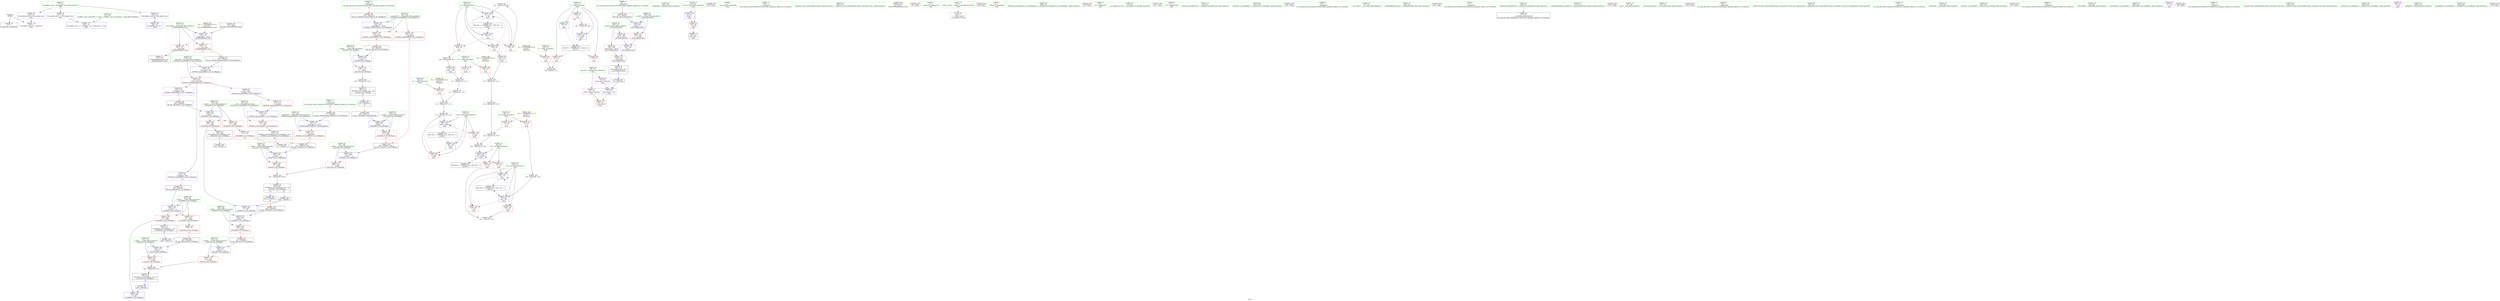digraph "SVFG" {
	label="SVFG";

	Node0x55db49305ab0 [shape=record,color=grey,label="{NodeID: 0\nNullPtr}"];
	Node0x55db49305ab0 -> Node0x55db493200b0[style=solid];
	Node0x55db49305ab0 -> Node0x55db49324bd0[style=solid];
	Node0x55db49348380 [shape=record,color=black,label="{NodeID: 346\n177 = PHI(215, )\n}"];
	Node0x55db4932cb90 [shape=record,color=grey,label="{NodeID: 263\n137 = Binary(136, 88, )\n}"];
	Node0x55db4932cb90 -> Node0x55db49325420[style=solid];
	Node0x55db4931e0d0 [shape=record,color=red,label="{NodeID: 97\n159\<--50\n\<--t\nmain\n}"];
	Node0x55db4931e0d0 -> Node0x55db4932c290[style=solid];
	Node0x55db4931c0a0 [shape=record,color=green,label="{NodeID: 14\n179\<--1\n\<--dummyObj\nCan only get source location for instruction, argument, global var or function.|{<s0>15}}"];
	Node0x55db4931c0a0:s0 -> Node0x55db49349880[style=solid,color=red];
	Node0x55db493494c0 [shape=record,color=black,label="{NodeID: 360\n185 = PHI(74, )\n0th arg _ZSt12setprecisioni }"];
	Node0x55db493494c0 -> Node0x55db49325690[style=solid];
	Node0x55db49337cb0 [shape=record,color=black,label="{NodeID: 277\nMR_20V_2 = PHI(MR_20V_4, MR_20V_1, )\npts\{65 \}\n}"];
	Node0x55db49337cb0 -> Node0x55db49325280[style=dashed];
	Node0x55db4931ec30 [shape=record,color=red,label="{NodeID: 111\n133\<--64\n\<--val\nmain\n}"];
	Node0x55db4931ec30 -> Node0x55db49325350[style=solid];
	Node0x55db4931cdb0 [shape=record,color=green,label="{NodeID: 28\n54\<--55\nF\<--F_field_insensitive\nmain\n}"];
	Node0x55db4931cdb0 -> Node0x55db4931e270[style=solid];
	Node0x55db4931cdb0 -> Node0x55db4931e340[style=solid];
	Node0x55db493240e0 [shape=record,color=red,label="{NodeID: 125\n264\<--258\n\<--__b.addr\n_ZStaNRSt13_Ios_FmtflagsS_\n|{<s0>20}}"];
	Node0x55db493240e0:s0 -> Node0x55db49349bd0[style=solid,color=red];
	Node0x55db4931da90 [shape=record,color=green,label="{NodeID: 42\n152\<--153\n_ZNSolsEd\<--_ZNSolsEd_field_insensitive\n}"];
	Node0x55db49324cd0 [shape=record,color=blue,label="{NodeID: 139\n44\<--67\nretval\<--\nmain\n}"];
	Node0x55db49324cd0 -> Node0x55db493216c0[style=dashed];
	Node0x55db4931f760 [shape=record,color=green,label="{NodeID: 56\n256\<--257\n__a.addr\<--__a.addr_field_insensitive\n_ZStaNRSt13_Ios_FmtflagsS_\n}"];
	Node0x55db4931f760 -> Node0x55db49323f40[style=solid];
	Node0x55db4931f760 -> Node0x55db49324010[style=solid];
	Node0x55db4931f760 -> Node0x55db49325b70[style=solid];
	Node0x55db49325830 [shape=record,color=blue,label="{NodeID: 153\n219\<--216\nthis.addr\<--this\n_ZNSt8ios_base4setfESt13_Ios_FmtflagsS0_\n}"];
	Node0x55db49325830 -> Node0x55db49323a60[style=dashed];
	Node0x55db49320380 [shape=record,color=black,label="{NodeID: 70\n121\<--120\nconv11\<--\nmain\n}"];
	Node0x55db49320380 -> Node0x55db4932c410[style=solid];
	Node0x55db4902c650 [shape=record,color=black,label="{NodeID: 333\n94 = PHI()\n}"];
	Node0x55db49326390 [shape=record,color=blue,label="{NodeID: 167\n314\<--311\n__b.addr\<--__b\n_ZStorSt13_Ios_FmtflagsS_\n}"];
	Node0x55db49326390 -> Node0x55db49324900[style=dashed];
	Node0x55db49320f10 [shape=record,color=purple,label="{NodeID: 84\n327\<--14\nllvm.global_ctors_1\<--llvm.global_ctors\nGlob }"];
	Node0x55db49320f10 -> Node0x55db49324ad0[style=solid];
	Node0x55db4931ace0 [shape=record,color=green,label="{NodeID: 1\n7\<--1\n__dso_handle\<--dummyObj\nGlob }"];
	Node0x55db49348490 [shape=record,color=black,label="{NodeID: 347\n235 = PHI(269, )\n|{<s0>17}}"];
	Node0x55db49348490:s0 -> Node0x55db49349380[style=solid,color=red];
	Node0x55db4932cd10 [shape=record,color=grey,label="{NodeID: 264\n114 = Binary(107, 113, )\n}"];
	Node0x55db4932cd10 -> Node0x55db4932d010[style=solid];
	Node0x55db4931e1a0 [shape=record,color=red,label="{NodeID: 98\n107\<--52\n\<--C\nmain\n}"];
	Node0x55db4931e1a0 -> Node0x55db4932cd10[style=solid];
	Node0x55db4931c1a0 [shape=record,color=green,label="{NodeID: 15\n276\<--1\n\<--dummyObj\nCan only get source location for instruction, argument, global var or function.}"];
	Node0x55db49349600 [shape=record,color=black,label="{NodeID: 361\n216 = PHI(176, )\n0th arg _ZNSt8ios_base4setfESt13_Ios_FmtflagsS0_ }"];
	Node0x55db49349600 -> Node0x55db49325830[style=solid];
	Node0x55db4931ed00 [shape=record,color=red,label="{NodeID: 112\n80\<--79\n\<--coerce.dive2\nmain\n}"];
	Node0x55db4931ce80 [shape=record,color=green,label="{NodeID: 29\n56\<--57\nX\<--X_field_insensitive\nmain\n}"];
	Node0x55db4931ce80 -> Node0x55db4931e410[style=solid];
	Node0x55db4931ce80 -> Node0x55db4931e4e0[style=solid];
	Node0x55db493241b0 [shape=record,color=red,label="{NodeID: 126\n263\<--262\n\<--\n_ZStaNRSt13_Ios_FmtflagsS_\n|{<s0>20}}"];
	Node0x55db493241b0:s0 -> Node0x55db493499c0[style=solid,color=red];
	Node0x55db4931db90 [shape=record,color=green,label="{NodeID: 43\n156\<--157\n_ZStlsISt11char_traitsIcEERSt13basic_ostreamIcT_ES5_c\<--_ZStlsISt11char_traitsIcEERSt13basic_ostreamIcT_ES5_c_field_insensitive\n}"];
	Node0x55db4933b840 [shape=record,color=yellow,style=double,label="{NodeID: 306\nRETMU(24V_2)\npts\{174 \}\nFun[_ZSt5fixedRSt8ios_base]}"];
	Node0x55db49324da0 [shape=record,color=blue,label="{NodeID: 140\n77\<--73\ncoerce.dive\<--call1\nmain\n}"];
	Node0x55db49324da0 -> Node0x55db4931ed00[style=dashed];
	Node0x55db4931f830 [shape=record,color=green,label="{NodeID: 57\n258\<--259\n__b.addr\<--__b.addr_field_insensitive\n_ZStaNRSt13_Ios_FmtflagsS_\n}"];
	Node0x55db4931f830 -> Node0x55db493240e0[style=solid];
	Node0x55db4931f830 -> Node0x55db49325c40[style=solid];
	Node0x55db49325900 [shape=record,color=blue,label="{NodeID: 154\n221\<--217\n__fmtfl.addr\<--__fmtfl\n_ZNSt8ios_base4setfESt13_Ios_FmtflagsS0_\n}"];
	Node0x55db49325900 -> Node0x55db49323b30[style=dashed];
	Node0x55db49320450 [shape=record,color=black,label="{NodeID: 71\n43\<--163\nmain_ret\<--\nmain\n}"];
	Node0x55db493471e0 [shape=record,color=black,label="{NodeID: 334\n97 = PHI()\n}"];
	Node0x55db49321010 [shape=record,color=purple,label="{NodeID: 85\n328\<--14\nllvm.global_ctors_2\<--llvm.global_ctors\nGlob }"];
	Node0x55db49321010 -> Node0x55db49324bd0[style=solid];
	Node0x55db4931ad70 [shape=record,color=green,label="{NodeID: 2\n8\<--1\n_ZSt4cout\<--dummyObj\nGlob }"];
	Node0x55db49348600 [shape=record,color=black,label="{NodeID: 348\n239 = PHI(253, )\n}"];
	Node0x55db4932ce90 [shape=record,color=grey,label="{NodeID: 265\n113 = Binary(101, 112, )\n}"];
	Node0x55db4932ce90 -> Node0x55db4932cd10[style=solid];
	Node0x55db4931e270 [shape=record,color=red,label="{NodeID: 99\n111\<--54\n\<--F\nmain\n}"];
	Node0x55db4931e270 -> Node0x55db4932bc90[style=solid];
	Node0x55db4931c2a0 [shape=record,color=green,label="{NodeID: 16\n4\<--6\n_ZStL8__ioinit\<--_ZStL8__ioinit_field_insensitive\nGlob }"];
	Node0x55db4931c2a0 -> Node0x55db49320ba0[style=solid];
	Node0x55db49349740 [shape=record,color=black,label="{NodeID: 362\n217 = PHI(178, )\n1st arg _ZNSt8ios_base4setfESt13_Ios_FmtflagsS0_ }"];
	Node0x55db49349740 -> Node0x55db49325900[style=solid];
	Node0x55db49338cd0 [shape=record,color=yellow,style=double,label="{NodeID: 279\n24V_1 = ENCHI(MR_24V_0)\npts\{174 \}\nFun[_ZSt5fixedRSt8ios_base]}"];
	Node0x55db49338cd0 -> Node0x55db493255c0[style=dashed];
	Node0x55db4931edd0 [shape=record,color=red,label="{NodeID: 113\n176\<--173\n\<--__base.addr\n_ZSt5fixedRSt8ios_base\n|{<s0>15}}"];
	Node0x55db4931edd0:s0 -> Node0x55db49349600[style=solid,color=red];
	Node0x55db4931cf50 [shape=record,color=green,label="{NodeID: 30\n58\<--59\nres\<--res_field_insensitive\nmain\n}"];
	Node0x55db4931cf50 -> Node0x55db4931e5b0[style=solid];
	Node0x55db4931cf50 -> Node0x55db4931e680[style=solid];
	Node0x55db4931cf50 -> Node0x55db49324f40[style=solid];
	Node0x55db4931cf50 -> Node0x55db49325350[style=solid];
	Node0x55db49324280 [shape=record,color=red,label="{NodeID: 127\n274\<--271\n\<--__a.addr\n_ZStcoSt13_Ios_Fmtflags\n}"];
	Node0x55db49324280 -> Node0x55db4932bb10[style=solid];
	Node0x55db4931dc90 [shape=record,color=green,label="{NodeID: 44\n173\<--174\n__base.addr\<--__base.addr_field_insensitive\n_ZSt5fixedRSt8ios_base\n}"];
	Node0x55db4931dc90 -> Node0x55db4931edd0[style=solid];
	Node0x55db4931dc90 -> Node0x55db4931eea0[style=solid];
	Node0x55db4931dc90 -> Node0x55db493255c0[style=solid];
	Node0x55db49324e70 [shape=record,color=blue,label="{NodeID: 141\n50\<--88\nt\<--\nmain\n}"];
	Node0x55db49324e70 -> Node0x55db493368b0[style=dashed];
	Node0x55db4931f900 [shape=record,color=green,label="{NodeID: 58\n271\<--272\n__a.addr\<--__a.addr_field_insensitive\n_ZStcoSt13_Ios_Fmtflags\n}"];
	Node0x55db4931f900 -> Node0x55db49324280[style=solid];
	Node0x55db4931f900 -> Node0x55db49325de0[style=solid];
	Node0x55db493259d0 [shape=record,color=blue,label="{NodeID: 155\n223\<--218\n__mask.addr\<--__mask\n_ZNSt8ios_base4setfESt13_Ios_FmtflagsS0_\n}"];
	Node0x55db493259d0 -> Node0x55db49323c00[style=dashed];
	Node0x55db493259d0 -> Node0x55db49323cd0[style=dashed];
	Node0x55db49320520 [shape=record,color=black,label="{NodeID: 72\n171\<--182\n_ZSt5fixedRSt8ios_base_ret\<--\n_ZSt5fixedRSt8ios_base\n}"];
	Node0x55db49347700 [shape=record,color=black,label="{NodeID: 335\n98 = PHI()\n}"];
	Node0x55db4932bb10 [shape=record,color=grey,label="{NodeID: 252\n275 = Binary(274, 276, )\n}"];
	Node0x55db4932bb10 -> Node0x55db49320860[style=solid];
	Node0x55db49321110 [shape=record,color=purple,label="{NodeID: 86\n77\<--46\ncoerce.dive\<--agg.tmp\nmain\n}"];
	Node0x55db49321110 -> Node0x55db49324da0[style=solid];
	Node0x55db4931b020 [shape=record,color=green,label="{NodeID: 3\n9\<--1\n_ZSt3cin\<--dummyObj\nGlob }"];
	Node0x55db49348710 [shape=record,color=black,label="{NodeID: 349\n244 = PHI(296, )\n|{<s0>19}}"];
	Node0x55db49348710:s0 -> Node0x55db49348e80[style=solid,color=red];
	Node0x55db4932d010 [shape=record,color=grey,label="{NodeID: 266\n116 = Binary(115, 114, )\n}"];
	Node0x55db4932d010 -> Node0x55db493251b0[style=solid];
	Node0x55db4931e340 [shape=record,color=red,label="{NodeID: 100\n122\<--54\n\<--F\nmain\n}"];
	Node0x55db4931e340 -> Node0x55db4932c410[style=solid];
	Node0x55db4931c3a0 [shape=record,color=green,label="{NodeID: 17\n14\<--18\nllvm.global_ctors\<--llvm.global_ctors_field_insensitive\nGlob }"];
	Node0x55db4931c3a0 -> Node0x55db49320e10[style=solid];
	Node0x55db4931c3a0 -> Node0x55db49320f10[style=solid];
	Node0x55db4931c3a0 -> Node0x55db49321010[style=solid];
	Node0x55db49349880 [shape=record,color=black,label="{NodeID: 363\n218 = PHI(179, )\n2nd arg _ZNSt8ios_base4setfESt13_Ios_FmtflagsS0_ }"];
	Node0x55db49349880 -> Node0x55db493259d0[style=solid];
	Node0x55db4931eea0 [shape=record,color=red,label="{NodeID: 114\n182\<--173\n\<--__base.addr\n_ZSt5fixedRSt8ios_base\n}"];
	Node0x55db4931eea0 -> Node0x55db49320520[style=solid];
	Node0x55db4931d020 [shape=record,color=green,label="{NodeID: 31\n60\<--61\ntime\<--time_field_insensitive\nmain\n}"];
	Node0x55db4931d020 -> Node0x55db4931e750[style=solid];
	Node0x55db4931d020 -> Node0x55db4931e820[style=solid];
	Node0x55db4931d020 -> Node0x55db49325010[style=solid];
	Node0x55db4931d020 -> Node0x55db493251b0[style=solid];
	Node0x55db49324350 [shape=record,color=red,label="{NodeID: 128\n287\<--281\n\<--__a.addr\n_ZStoRRSt13_Ios_FmtflagsS_\n}"];
	Node0x55db49324350 -> Node0x55db493245c0[style=solid];
	Node0x55db4931dd60 [shape=record,color=green,label="{NodeID: 45\n180\<--181\n_ZNSt8ios_base4setfESt13_Ios_FmtflagsS0_\<--_ZNSt8ios_base4setfESt13_Ios_FmtflagsS0__field_insensitive\n}"];
	Node0x55db49324f40 [shape=record,color=blue,label="{NodeID: 142\n58\<--100\nres\<--div\nmain\n}"];
	Node0x55db49324f40 -> Node0x55db4931e5b0[style=dashed];
	Node0x55db49324f40 -> Node0x55db4931e680[style=dashed];
	Node0x55db49324f40 -> Node0x55db49325350[style=dashed];
	Node0x55db49324f40 -> Node0x55db49336db0[style=dashed];
	Node0x55db4931f9d0 [shape=record,color=green,label="{NodeID: 59\n281\<--282\n__a.addr\<--__a.addr_field_insensitive\n_ZStoRRSt13_Ios_FmtflagsS_\n}"];
	Node0x55db4931f9d0 -> Node0x55db49324350[style=solid];
	Node0x55db4931f9d0 -> Node0x55db49324420[style=solid];
	Node0x55db4931f9d0 -> Node0x55db49325eb0[style=solid];
	Node0x55db49325aa0 [shape=record,color=blue,label="{NodeID: 156\n225\<--232\n__old\<--\n_ZNSt8ios_base4setfESt13_Ios_FmtflagsS0_\n}"];
	Node0x55db49325aa0 -> Node0x55db49323da0[style=dashed];
	Node0x55db493205f0 [shape=record,color=black,label="{NodeID: 73\n184\<--195\n_ZSt12setprecisioni_ret\<--\n_ZSt12setprecisioni\n|{<s0>4}}"];
	Node0x55db493205f0:s0 -> Node0x55db49347ec0[style=solid,color=blue];
	Node0x55db49347890 [shape=record,color=black,label="{NodeID: 336\n26 = PHI()\n}"];
	Node0x55db4932bc90 [shape=record,color=grey,label="{NodeID: 253\n112 = Binary(110, 111, )\n}"];
	Node0x55db4932bc90 -> Node0x55db4932ce90[style=solid];
	Node0x55db493211e0 [shape=record,color=purple,label="{NodeID: 87\n79\<--46\ncoerce.dive2\<--agg.tmp\nmain\n}"];
	Node0x55db493211e0 -> Node0x55db4931ed00[style=solid];
	Node0x55db4931b0b0 [shape=record,color=green,label="{NodeID: 4\n10\<--1\n.str\<--dummyObj\nGlob }"];
	Node0x55db49348880 [shape=record,color=black,label="{NodeID: 350\n248 = PHI(278, )\n}"];
	Node0x55db4932d190 [shape=record,color=grey,label="{NodeID: 267\n130 = cmp(128, 129, )\n}"];
	Node0x55db4931e410 [shape=record,color=red,label="{NodeID: 101\n99\<--56\n\<--X\nmain\n}"];
	Node0x55db4931e410 -> Node0x55db4932bf90[style=solid];
	Node0x55db4931c4a0 [shape=record,color=green,label="{NodeID: 18\n19\<--20\n__cxx_global_var_init\<--__cxx_global_var_init_field_insensitive\n}"];
	Node0x55db493499c0 [shape=record,color=black,label="{NodeID: 364\n297 = PHI(242, 263, )\n0th arg _ZStanSt13_Ios_FmtflagsS_ }"];
	Node0x55db493499c0 -> Node0x55db49326120[style=solid];
	Node0x55db4931ef70 [shape=record,color=red,label="{NodeID: 115\n192\<--188\n\<--__n.addr\n_ZSt12setprecisioni\n}"];
	Node0x55db4931ef70 -> Node0x55db49325760[style=solid];
	Node0x55db4931d0f0 [shape=record,color=green,label="{NodeID: 32\n62\<--63\ni\<--i_field_insensitive\nmain\n}"];
	Node0x55db4931d0f0 -> Node0x55db4931e8f0[style=solid];
	Node0x55db4931d0f0 -> Node0x55db4931e9c0[style=solid];
	Node0x55db4931d0f0 -> Node0x55db4931ea90[style=solid];
	Node0x55db4931d0f0 -> Node0x55db493250e0[style=solid];
	Node0x55db4931d0f0 -> Node0x55db49325420[style=solid];
	Node0x55db49324420 [shape=record,color=red,label="{NodeID: 129\n293\<--281\n\<--__a.addr\n_ZStoRRSt13_Ios_FmtflagsS_\n}"];
	Node0x55db49324420 -> Node0x55db49320930[style=solid];
	Node0x55db49324420 -> Node0x55db49326050[style=solid];
	Node0x55db4931de60 [shape=record,color=green,label="{NodeID: 46\n186\<--187\nretval\<--retval_field_insensitive\n_ZSt12setprecisioni\n}"];
	Node0x55db4931de60 -> Node0x55db493212b0[style=solid];
	Node0x55db4931de60 -> Node0x55db49321380[style=solid];
	Node0x55db49325010 [shape=record,color=blue,label="{NodeID: 143\n60\<--104\ntime\<--\nmain\n}"];
	Node0x55db49325010 -> Node0x55db4931e750[style=dashed];
	Node0x55db49325010 -> Node0x55db493251b0[style=dashed];
	Node0x55db4931faa0 [shape=record,color=green,label="{NodeID: 60\n283\<--284\n__b.addr\<--__b.addr_field_insensitive\n_ZStoRRSt13_Ios_FmtflagsS_\n}"];
	Node0x55db4931faa0 -> Node0x55db493244f0[style=solid];
	Node0x55db4931faa0 -> Node0x55db49325f80[style=solid];
	Node0x55db49325b70 [shape=record,color=blue,label="{NodeID: 157\n256\<--254\n__a.addr\<--__a\n_ZStaNRSt13_Ios_FmtflagsS_\n}"];
	Node0x55db49325b70 -> Node0x55db49323f40[style=dashed];
	Node0x55db49325b70 -> Node0x55db49324010[style=dashed];
	Node0x55db493206c0 [shape=record,color=black,label="{NodeID: 74\n215\<--251\n_ZNSt8ios_base4setfESt13_Ios_FmtflagsS0__ret\<--\n_ZNSt8ios_base4setfESt13_Ios_FmtflagsS0_\n|{<s0>15}}"];
	Node0x55db493206c0:s0 -> Node0x55db49348380[style=solid,color=blue];
	Node0x55db49347990 [shape=record,color=black,label="{NodeID: 337\n141 = PHI()\n}"];
	Node0x55db4932be10 [shape=record,color=grey,label="{NodeID: 254\n109 = Binary(108, 88, )\n}"];
	Node0x55db4932be10 -> Node0x55db493202b0[style=solid];
	Node0x55db493212b0 [shape=record,color=purple,label="{NodeID: 88\n191\<--186\n_M_n\<--retval\n_ZSt12setprecisioni\n}"];
	Node0x55db493212b0 -> Node0x55db49325760[style=solid];
	Node0x55db4931b140 [shape=record,color=green,label="{NodeID: 5\n12\<--1\n.str.1\<--dummyObj\nGlob }"];
	Node0x55db49348990 [shape=record,color=black,label="{NodeID: 351\n290 = PHI(309, )\n}"];
	Node0x55db49348990 -> Node0x55db49326050[style=solid];
	Node0x55db4932d310 [shape=record,color=grey,label="{NodeID: 268\n92 = cmp(90, 91, )\n}"];
	Node0x55db4931e4e0 [shape=record,color=red,label="{NodeID: 102\n119\<--56\n\<--X\nmain\n}"];
	Node0x55db4931e4e0 -> Node0x55db4932c710[style=solid];
	Node0x55db4931c5a0 [shape=record,color=green,label="{NodeID: 19\n23\<--24\n_ZNSt8ios_base4InitC1Ev\<--_ZNSt8ios_base4InitC1Ev_field_insensitive\n}"];
	Node0x55db49349bd0 [shape=record,color=black,label="{NodeID: 365\n298 = PHI(243, 264, )\n1st arg _ZStanSt13_Ios_FmtflagsS_ }"];
	Node0x55db49349bd0 -> Node0x55db493261f0[style=solid];
	Node0x55db49323990 [shape=record,color=red,label="{NodeID: 116\n195\<--194\n\<--coerce.dive\n_ZSt12setprecisioni\n}"];
	Node0x55db49323990 -> Node0x55db493205f0[style=solid];
	Node0x55db4931d1c0 [shape=record,color=green,label="{NodeID: 33\n64\<--65\nval\<--val_field_insensitive\nmain\n}"];
	Node0x55db4931d1c0 -> Node0x55db4931eb60[style=solid];
	Node0x55db4931d1c0 -> Node0x55db4931ec30[style=solid];
	Node0x55db4931d1c0 -> Node0x55db49325280[style=solid];
	Node0x55db493244f0 [shape=record,color=red,label="{NodeID: 130\n289\<--283\n\<--__b.addr\n_ZStoRRSt13_Ios_FmtflagsS_\n|{<s0>21}}"];
	Node0x55db493244f0:s0 -> Node0x55db49349100[style=solid,color=red];
	Node0x55db4931df30 [shape=record,color=green,label="{NodeID: 47\n188\<--189\n__n.addr\<--__n.addr_field_insensitive\n_ZSt12setprecisioni\n}"];
	Node0x55db4931df30 -> Node0x55db4931ef70[style=solid];
	Node0x55db4931df30 -> Node0x55db49325690[style=solid];
	Node0x55db493250e0 [shape=record,color=blue,label="{NodeID: 144\n62\<--88\ni\<--\nmain\n}"];
	Node0x55db493250e0 -> Node0x55db4931e8f0[style=dashed];
	Node0x55db493250e0 -> Node0x55db4931e9c0[style=dashed];
	Node0x55db493250e0 -> Node0x55db4931ea90[style=dashed];
	Node0x55db493250e0 -> Node0x55db49325420[style=dashed];
	Node0x55db493250e0 -> Node0x55db493377b0[style=dashed];
	Node0x55db4931fb70 [shape=record,color=green,label="{NodeID: 61\n291\<--292\n_ZStorSt13_Ios_FmtflagsS_\<--_ZStorSt13_Ios_FmtflagsS__field_insensitive\n}"];
	Node0x55db49325c40 [shape=record,color=blue,label="{NodeID: 158\n258\<--255\n__b.addr\<--__b\n_ZStaNRSt13_Ios_FmtflagsS_\n}"];
	Node0x55db49325c40 -> Node0x55db493240e0[style=dashed];
	Node0x55db49320790 [shape=record,color=black,label="{NodeID: 75\n253\<--266\n_ZStaNRSt13_Ios_FmtflagsS__ret\<--\n_ZStaNRSt13_Ios_FmtflagsS_\n|{<s0>17}}"];
	Node0x55db49320790:s0 -> Node0x55db49348600[style=solid,color=blue];
	Node0x55db49347af0 [shape=record,color=black,label="{NodeID: 338\n145 = PHI()\n}"];
	Node0x55db4932bf90 [shape=record,color=grey,label="{NodeID: 255\n100 = Binary(99, 101, )\n}"];
	Node0x55db4932bf90 -> Node0x55db49324f40[style=solid];
	Node0x55db49321380 [shape=record,color=purple,label="{NodeID: 89\n194\<--186\ncoerce.dive\<--retval\n_ZSt12setprecisioni\n}"];
	Node0x55db49321380 -> Node0x55db49323990[style=solid];
	Node0x55db4931b1d0 [shape=record,color=green,label="{NodeID: 6\n15\<--1\n\<--dummyObj\nCan only get source location for instruction, argument, global var or function.}"];
	Node0x55db49348b00 [shape=record,color=black,label="{NodeID: 352\n270 = PHI(234, )\n0th arg _ZStcoSt13_Ios_Fmtflags }"];
	Node0x55db49348b00 -> Node0x55db49325de0[style=solid];
	Node0x55db4931e5b0 [shape=record,color=red,label="{NodeID: 103\n129\<--58\n\<--res\nmain\n}"];
	Node0x55db4931e5b0 -> Node0x55db4932d190[style=solid];
	Node0x55db4931c6a0 [shape=record,color=green,label="{NodeID: 20\n29\<--30\n__cxa_atexit\<--__cxa_atexit_field_insensitive\n}"];
	Node0x55db49323a60 [shape=record,color=red,label="{NodeID: 117\n230\<--219\nthis1\<--this.addr\n_ZNSt8ios_base4setfESt13_Ios_FmtflagsS0_\n}"];
	Node0x55db49323a60 -> Node0x55db49321450[style=solid];
	Node0x55db49323a60 -> Node0x55db49321520[style=solid];
	Node0x55db49323a60 -> Node0x55db493215f0[style=solid];
	Node0x55db4931d290 [shape=record,color=green,label="{NodeID: 34\n69\<--70\n_ZSt5fixedRSt8ios_base\<--_ZSt5fixedRSt8ios_base_field_insensitive\n}"];
	Node0x55db493245c0 [shape=record,color=red,label="{NodeID: 131\n288\<--287\n\<--\n_ZStoRRSt13_Ios_FmtflagsS_\n|{<s0>21}}"];
	Node0x55db493245c0:s0 -> Node0x55db49348fc0[style=solid,color=red];
	Node0x55db4931f020 [shape=record,color=green,label="{NodeID: 48\n219\<--220\nthis.addr\<--this.addr_field_insensitive\n_ZNSt8ios_base4setfESt13_Ios_FmtflagsS0_\n}"];
	Node0x55db4931f020 -> Node0x55db49323a60[style=solid];
	Node0x55db4931f020 -> Node0x55db49325830[style=solid];
	Node0x55db493251b0 [shape=record,color=blue,label="{NodeID: 145\n60\<--116\ntime\<--add10\nmain\n}"];
	Node0x55db493251b0 -> Node0x55db4931e750[style=dashed];
	Node0x55db493251b0 -> Node0x55db4931e820[style=dashed];
	Node0x55db493251b0 -> Node0x55db493251b0[style=dashed];
	Node0x55db493251b0 -> Node0x55db493372b0[style=dashed];
	Node0x55db4931fc70 [shape=record,color=green,label="{NodeID: 62\n299\<--300\n__a.addr\<--__a.addr_field_insensitive\n_ZStanSt13_Ios_FmtflagsS_\n}"];
	Node0x55db4931fc70 -> Node0x55db49324690[style=solid];
	Node0x55db4931fc70 -> Node0x55db49326120[style=solid];
	Node0x55db49325d10 [shape=record,color=blue,label="{NodeID: 159\n266\<--265\n\<--call\n_ZStaNRSt13_Ios_FmtflagsS_\n}"];
	Node0x55db49320860 [shape=record,color=black,label="{NodeID: 76\n269\<--275\n_ZStcoSt13_Ios_Fmtflags_ret\<--neg\n_ZStcoSt13_Ios_Fmtflags\n|{<s0>16}}"];
	Node0x55db49320860:s0 -> Node0x55db49348490[style=solid,color=blue];
	Node0x55db49347bf0 [shape=record,color=black,label="{NodeID: 339\n149 = PHI()\n}"];
	Node0x55db4932c110 [shape=record,color=grey,label="{NodeID: 256\n320 = Binary(318, 319, )\n}"];
	Node0x55db4932c110 -> Node0x55db49320ad0[style=solid];
	Node0x55db49321450 [shape=record,color=purple,label="{NodeID: 90\n231\<--230\n_M_flags\<--this1\n_ZNSt8ios_base4setfESt13_Ios_FmtflagsS0_\n}"];
	Node0x55db49321450 -> Node0x55db49323e70[style=solid];
	Node0x55db4931ba10 [shape=record,color=green,label="{NodeID: 7\n67\<--1\n\<--dummyObj\nCan only get source location for instruction, argument, global var or function.}"];
	Node0x55db49348c40 [shape=record,color=black,label="{NodeID: 353\n172 = PHI()\n0th arg _ZSt5fixedRSt8ios_base }"];
	Node0x55db49348c40 -> Node0x55db493255c0[style=solid];
	Node0x55db4931e680 [shape=record,color=red,label="{NodeID: 104\n150\<--58\n\<--res\nmain\n}"];
	Node0x55db4931c7a0 [shape=record,color=green,label="{NodeID: 21\n28\<--34\n_ZNSt8ios_base4InitD1Ev\<--_ZNSt8ios_base4InitD1Ev_field_insensitive\n}"];
	Node0x55db4931c7a0 -> Node0x55db493201b0[style=solid];
	Node0x55db49323b30 [shape=record,color=red,label="{NodeID: 118\n242\<--221\n\<--__fmtfl.addr\n_ZNSt8ios_base4setfESt13_Ios_FmtflagsS0_\n|{<s0>18}}"];
	Node0x55db49323b30:s0 -> Node0x55db493499c0[style=solid,color=red];
	Node0x55db4931d390 [shape=record,color=green,label="{NodeID: 35\n71\<--72\n_ZNSolsEPFRSt8ios_baseS0_E\<--_ZNSolsEPFRSt8ios_baseS0_E_field_insensitive\n}"];
	Node0x55db49324690 [shape=record,color=red,label="{NodeID: 132\n305\<--299\n\<--__a.addr\n_ZStanSt13_Ios_FmtflagsS_\n}"];
	Node0x55db49324690 -> Node0x55db4932ca10[style=solid];
	Node0x55db4931f0f0 [shape=record,color=green,label="{NodeID: 49\n221\<--222\n__fmtfl.addr\<--__fmtfl.addr_field_insensitive\n_ZNSt8ios_base4setfESt13_Ios_FmtflagsS0_\n}"];
	Node0x55db4931f0f0 -> Node0x55db49323b30[style=solid];
	Node0x55db4931f0f0 -> Node0x55db49325900[style=solid];
	Node0x55db49325280 [shape=record,color=blue,label="{NodeID: 146\n64\<--126\nval\<--add15\nmain\n}"];
	Node0x55db49325280 -> Node0x55db4931eb60[style=dashed];
	Node0x55db49325280 -> Node0x55db4931ec30[style=dashed];
	Node0x55db49325280 -> Node0x55db49325280[style=dashed];
	Node0x55db49325280 -> Node0x55db49337cb0[style=dashed];
	Node0x55db4931fd40 [shape=record,color=green,label="{NodeID: 63\n301\<--302\n__b.addr\<--__b.addr_field_insensitive\n_ZStanSt13_Ios_FmtflagsS_\n}"];
	Node0x55db4931fd40 -> Node0x55db49324760[style=solid];
	Node0x55db4931fd40 -> Node0x55db493261f0[style=solid];
	Node0x55db49325de0 [shape=record,color=blue,label="{NodeID: 160\n271\<--270\n__a.addr\<--__a\n_ZStcoSt13_Ios_Fmtflags\n}"];
	Node0x55db49325de0 -> Node0x55db49324280[style=dashed];
	Node0x55db49320930 [shape=record,color=black,label="{NodeID: 77\n278\<--293\n_ZStoRRSt13_Ios_FmtflagsS__ret\<--\n_ZStoRRSt13_Ios_FmtflagsS_\n|{<s0>19}}"];
	Node0x55db49320930:s0 -> Node0x55db49348880[style=solid,color=blue];
	Node0x55db49347cc0 [shape=record,color=black,label="{NodeID: 340\n151 = PHI()\n}"];
	Node0x55db4932c290 [shape=record,color=grey,label="{NodeID: 257\n160 = Binary(159, 88, )\n}"];
	Node0x55db4932c290 -> Node0x55db493254f0[style=solid];
	Node0x55db49321520 [shape=record,color=purple,label="{NodeID: 91\n238\<--230\n_M_flags2\<--this1\n_ZNSt8ios_base4setfESt13_Ios_FmtflagsS0_\n|{<s0>17}}"];
	Node0x55db49321520:s0 -> Node0x55db49349240[style=solid,color=red];
	Node0x55db4931baa0 [shape=record,color=green,label="{NodeID: 8\n74\<--1\n\<--dummyObj\nCan only get source location for instruction, argument, global var or function.|{<s0>4}}"];
	Node0x55db4931baa0:s0 -> Node0x55db493494c0[style=solid,color=red];
	Node0x55db49348d10 [shape=record,color=black,label="{NodeID: 354\n279 = PHI(247, )\n0th arg _ZStoRRSt13_Ios_FmtflagsS_ }"];
	Node0x55db49348d10 -> Node0x55db49325eb0[style=solid];
	Node0x55db4931e750 [shape=record,color=red,label="{NodeID: 105\n115\<--60\n\<--time\nmain\n}"];
	Node0x55db4931e750 -> Node0x55db4932d010[style=solid];
	Node0x55db4931c8a0 [shape=record,color=green,label="{NodeID: 22\n41\<--42\nmain\<--main_field_insensitive\n}"];
	Node0x55db493392d0 [shape=record,color=yellow,style=double,label="{NodeID: 285\n4V_1 = ENCHI(MR_4V_0)\npts\{49 \}\nFun[main]}"];
	Node0x55db493392d0 -> Node0x55db49321790[style=dashed];
	Node0x55db49323c00 [shape=record,color=red,label="{NodeID: 119\n234\<--223\n\<--__mask.addr\n_ZNSt8ios_base4setfESt13_Ios_FmtflagsS0_\n|{<s0>16}}"];
	Node0x55db49323c00:s0 -> Node0x55db49348b00[style=solid,color=red];
	Node0x55db4931d490 [shape=record,color=green,label="{NodeID: 36\n75\<--76\n_ZSt12setprecisioni\<--_ZSt12setprecisioni_field_insensitive\n}"];
	Node0x55db49324760 [shape=record,color=red,label="{NodeID: 133\n306\<--301\n\<--__b.addr\n_ZStanSt13_Ios_FmtflagsS_\n}"];
	Node0x55db49324760 -> Node0x55db4932ca10[style=solid];
	Node0x55db4931f1c0 [shape=record,color=green,label="{NodeID: 50\n223\<--224\n__mask.addr\<--__mask.addr_field_insensitive\n_ZNSt8ios_base4setfESt13_Ios_FmtflagsS0_\n}"];
	Node0x55db4931f1c0 -> Node0x55db49323c00[style=solid];
	Node0x55db4931f1c0 -> Node0x55db49323cd0[style=solid];
	Node0x55db4931f1c0 -> Node0x55db493259d0[style=solid];
	Node0x55db49325350 [shape=record,color=blue,label="{NodeID: 147\n58\<--133\nres\<--\nmain\n}"];
	Node0x55db49325350 -> Node0x55db4931e5b0[style=dashed];
	Node0x55db49325350 -> Node0x55db4931e680[style=dashed];
	Node0x55db49325350 -> Node0x55db49325350[style=dashed];
	Node0x55db49325350 -> Node0x55db49336db0[style=dashed];
	Node0x55db4931fe10 [shape=record,color=green,label="{NodeID: 64\n312\<--313\n__a.addr\<--__a.addr_field_insensitive\n_ZStorSt13_Ios_FmtflagsS_\n}"];
	Node0x55db4931fe10 -> Node0x55db49324830[style=solid];
	Node0x55db4931fe10 -> Node0x55db493262c0[style=solid];
	Node0x55db49325eb0 [shape=record,color=blue,label="{NodeID: 161\n281\<--279\n__a.addr\<--__a\n_ZStoRRSt13_Ios_FmtflagsS_\n}"];
	Node0x55db49325eb0 -> Node0x55db49324350[style=dashed];
	Node0x55db49325eb0 -> Node0x55db49324420[style=dashed];
	Node0x55db49320a00 [shape=record,color=black,label="{NodeID: 78\n296\<--307\n_ZStanSt13_Ios_FmtflagsS__ret\<--and\n_ZStanSt13_Ios_FmtflagsS_\n|{<s0>18|<s1>20}}"];
	Node0x55db49320a00:s0 -> Node0x55db49348710[style=solid,color=blue];
	Node0x55db49320a00:s1 -> Node0x55db49348220[style=solid,color=blue];
	Node0x55db49347df0 [shape=record,color=black,label="{NodeID: 341\n154 = PHI()\n}"];
	Node0x55db4932c410 [shape=record,color=grey,label="{NodeID: 258\n123 = Binary(121, 122, )\n}"];
	Node0x55db4932c410 -> Node0x55db4932c590[style=solid];
	Node0x55db493215f0 [shape=record,color=purple,label="{NodeID: 92\n247\<--230\n_M_flags5\<--this1\n_ZNSt8ios_base4setfESt13_Ios_FmtflagsS0_\n|{<s0>19}}"];
	Node0x55db493215f0:s0 -> Node0x55db49348d10[style=solid,color=red];
	Node0x55db4931bba0 [shape=record,color=green,label="{NodeID: 9\n88\<--1\n\<--dummyObj\nCan only get source location for instruction, argument, global var or function.}"];
	Node0x55db49348e80 [shape=record,color=black,label="{NodeID: 355\n280 = PHI(244, )\n1st arg _ZStoRRSt13_Ios_FmtflagsS_ }"];
	Node0x55db49348e80 -> Node0x55db49325f80[style=solid];
	Node0x55db4931e820 [shape=record,color=red,label="{NodeID: 106\n118\<--60\n\<--time\nmain\n}"];
	Node0x55db4931e820 -> Node0x55db4932c890[style=solid];
	Node0x55db4931c9a0 [shape=record,color=green,label="{NodeID: 23\n44\<--45\nretval\<--retval_field_insensitive\nmain\n}"];
	Node0x55db4931c9a0 -> Node0x55db493216c0[style=solid];
	Node0x55db4931c9a0 -> Node0x55db49324cd0[style=solid];
	Node0x55db49323cd0 [shape=record,color=red,label="{NodeID: 120\n243\<--223\n\<--__mask.addr\n_ZNSt8ios_base4setfESt13_Ios_FmtflagsS0_\n|{<s0>18}}"];
	Node0x55db49323cd0:s0 -> Node0x55db49349bd0[style=solid,color=red];
	Node0x55db4931d590 [shape=record,color=green,label="{NodeID: 37\n82\<--83\n_ZStlsIcSt11char_traitsIcEERSt13basic_ostreamIT_T0_ES6_St13_Setprecision\<--_ZStlsIcSt11char_traitsIcEERSt13basic_ostreamIT_T0_ES6_St13_Setprecision_field_insensitive\n}"];
	Node0x55db49324830 [shape=record,color=red,label="{NodeID: 134\n318\<--312\n\<--__a.addr\n_ZStorSt13_Ios_FmtflagsS_\n}"];
	Node0x55db49324830 -> Node0x55db4932c110[style=solid];
	Node0x55db4931f290 [shape=record,color=green,label="{NodeID: 51\n225\<--226\n__old\<--__old_field_insensitive\n_ZNSt8ios_base4setfESt13_Ios_FmtflagsS0_\n}"];
	Node0x55db4931f290 -> Node0x55db49323da0[style=solid];
	Node0x55db4931f290 -> Node0x55db49325aa0[style=solid];
	Node0x55db49325420 [shape=record,color=blue,label="{NodeID: 148\n62\<--137\ni\<--inc\nmain\n}"];
	Node0x55db49325420 -> Node0x55db4931e8f0[style=dashed];
	Node0x55db49325420 -> Node0x55db4931e9c0[style=dashed];
	Node0x55db49325420 -> Node0x55db4931ea90[style=dashed];
	Node0x55db49325420 -> Node0x55db49325420[style=dashed];
	Node0x55db49325420 -> Node0x55db493377b0[style=dashed];
	Node0x55db4931fee0 [shape=record,color=green,label="{NodeID: 65\n314\<--315\n__b.addr\<--__b.addr_field_insensitive\n_ZStorSt13_Ios_FmtflagsS_\n}"];
	Node0x55db4931fee0 -> Node0x55db49324900[style=solid];
	Node0x55db4931fee0 -> Node0x55db49326390[style=solid];
	Node0x55db49325f80 [shape=record,color=blue,label="{NodeID: 162\n283\<--280\n__b.addr\<--__b\n_ZStoRRSt13_Ios_FmtflagsS_\n}"];
	Node0x55db49325f80 -> Node0x55db493244f0[style=dashed];
	Node0x55db49320ad0 [shape=record,color=black,label="{NodeID: 79\n309\<--320\n_ZStorSt13_Ios_FmtflagsS__ret\<--or\n_ZStorSt13_Ios_FmtflagsS_\n|{<s0>21}}"];
	Node0x55db49320ad0:s0 -> Node0x55db49348990[style=solid,color=blue];
	Node0x55db49347ec0 [shape=record,color=black,label="{NodeID: 342\n73 = PHI(184, )\n}"];
	Node0x55db49347ec0 -> Node0x55db49324da0[style=solid];
	Node0x55db4932c590 [shape=record,color=grey,label="{NodeID: 259\n124 = Binary(101, 123, )\n}"];
	Node0x55db4932c590 -> Node0x55db4932c710[style=solid];
	Node0x55db493216c0 [shape=record,color=red,label="{NodeID: 93\n163\<--44\n\<--retval\nmain\n}"];
	Node0x55db493216c0 -> Node0x55db49320450[style=solid];
	Node0x55db4931bca0 [shape=record,color=green,label="{NodeID: 10\n101\<--1\n\<--dummyObj\nCan only get source location for instruction, argument, global var or function.}"];
	Node0x55db49348fc0 [shape=record,color=black,label="{NodeID: 356\n310 = PHI(288, )\n0th arg _ZStorSt13_Ios_FmtflagsS_ }"];
	Node0x55db49348fc0 -> Node0x55db493262c0[style=solid];
	Node0x55db493368b0 [shape=record,color=black,label="{NodeID: 273\nMR_6V_3 = PHI(MR_6V_4, MR_6V_2, )\npts\{51 \}\n}"];
	Node0x55db493368b0 -> Node0x55db49321860[style=dashed];
	Node0x55db493368b0 -> Node0x55db4931e000[style=dashed];
	Node0x55db493368b0 -> Node0x55db4931e0d0[style=dashed];
	Node0x55db493368b0 -> Node0x55db493254f0[style=dashed];
	Node0x55db4931e8f0 [shape=record,color=red,label="{NodeID: 107\n108\<--62\n\<--i\nmain\n}"];
	Node0x55db4931e8f0 -> Node0x55db4932be10[style=solid];
	Node0x55db4931ca70 [shape=record,color=green,label="{NodeID: 24\n46\<--47\nagg.tmp\<--agg.tmp_field_insensitive\nmain\n}"];
	Node0x55db4931ca70 -> Node0x55db49321110[style=solid];
	Node0x55db4931ca70 -> Node0x55db493211e0[style=solid];
	Node0x55db49339490 [shape=record,color=yellow,style=double,label="{NodeID: 287\n8V_1 = ENCHI(MR_8V_0)\npts\{53 \}\nFun[main]}"];
	Node0x55db49339490 -> Node0x55db4931e1a0[style=dashed];
	Node0x55db49323da0 [shape=record,color=red,label="{NodeID: 121\n251\<--225\n\<--__old\n_ZNSt8ios_base4setfESt13_Ios_FmtflagsS0_\n}"];
	Node0x55db49323da0 -> Node0x55db493206c0[style=solid];
	Node0x55db4931d690 [shape=record,color=green,label="{NodeID: 38\n85\<--86\n_ZNSirsERi\<--_ZNSirsERi_field_insensitive\n}"];
	Node0x55db49324900 [shape=record,color=red,label="{NodeID: 135\n319\<--314\n\<--__b.addr\n_ZStorSt13_Ios_FmtflagsS_\n}"];
	Node0x55db49324900 -> Node0x55db4932c110[style=solid];
	Node0x55db4931f360 [shape=record,color=green,label="{NodeID: 52\n236\<--237\n_ZStcoSt13_Ios_Fmtflags\<--_ZStcoSt13_Ios_Fmtflags_field_insensitive\n}"];
	Node0x55db493254f0 [shape=record,color=blue,label="{NodeID: 149\n50\<--160\nt\<--inc23\nmain\n}"];
	Node0x55db493254f0 -> Node0x55db493368b0[style=dashed];
	Node0x55db4931ffb0 [shape=record,color=green,label="{NodeID: 66\n16\<--322\n_GLOBAL__sub_I_ecnerwala_1_0.cpp\<--_GLOBAL__sub_I_ecnerwala_1_0.cpp_field_insensitive\n}"];
	Node0x55db4931ffb0 -> Node0x55db49324ad0[style=solid];
	Node0x55db49326050 [shape=record,color=blue,label="{NodeID: 163\n293\<--290\n\<--call\n_ZStoRRSt13_Ios_FmtflagsS_\n}"];
	Node0x55db49320ba0 [shape=record,color=purple,label="{NodeID: 80\n25\<--4\n\<--_ZStL8__ioinit\n__cxx_global_var_init\n}"];
	Node0x55db49348080 [shape=record,color=black,label="{NodeID: 343\n81 = PHI()\n}"];
	Node0x55db4932c710 [shape=record,color=grey,label="{NodeID: 260\n125 = Binary(119, 124, )\n}"];
	Node0x55db4932c710 -> Node0x55db4932c890[style=solid];
	Node0x55db49321790 [shape=record,color=red,label="{NodeID: 94\n91\<--48\n\<--T\nmain\n}"];
	Node0x55db49321790 -> Node0x55db4932d310[style=solid];
	Node0x55db4931bda0 [shape=record,color=green,label="{NodeID: 11\n104\<--1\n\<--dummyObj\nCan only get source location for instruction, argument, global var or function.}"];
	Node0x55db49349100 [shape=record,color=black,label="{NodeID: 357\n311 = PHI(289, )\n1st arg _ZStorSt13_Ios_FmtflagsS_ }"];
	Node0x55db49349100 -> Node0x55db49326390[style=solid];
	Node0x55db49336db0 [shape=record,color=black,label="{NodeID: 274\nMR_14V_2 = PHI(MR_14V_4, MR_14V_1, )\npts\{59 \}\n}"];
	Node0x55db49336db0 -> Node0x55db49324f40[style=dashed];
	Node0x55db4931e9c0 [shape=record,color=red,label="{NodeID: 108\n120\<--62\n\<--i\nmain\n}"];
	Node0x55db4931e9c0 -> Node0x55db49320380[style=solid];
	Node0x55db4931cb40 [shape=record,color=green,label="{NodeID: 25\n48\<--49\nT\<--T_field_insensitive\nmain\n}"];
	Node0x55db4931cb40 -> Node0x55db49321790[style=solid];
	Node0x55db49339570 [shape=record,color=yellow,style=double,label="{NodeID: 288\n10V_1 = ENCHI(MR_10V_0)\npts\{55 \}\nFun[main]}"];
	Node0x55db49339570 -> Node0x55db4931e270[style=dashed];
	Node0x55db49339570 -> Node0x55db4931e340[style=dashed];
	Node0x55db49323e70 [shape=record,color=red,label="{NodeID: 122\n232\<--231\n\<--_M_flags\n_ZNSt8ios_base4setfESt13_Ios_FmtflagsS0_\n}"];
	Node0x55db49323e70 -> Node0x55db49325aa0[style=solid];
	Node0x55db4931d790 [shape=record,color=green,label="{NodeID: 39\n95\<--96\n_ZNSirsERd\<--_ZNSirsERd_field_insensitive\n}"];
	Node0x55db493249d0 [shape=record,color=blue,label="{NodeID: 136\n326\<--15\nllvm.global_ctors_0\<--\nGlob }"];
	Node0x55db4931f460 [shape=record,color=green,label="{NodeID: 53\n240\<--241\n_ZStaNRSt13_Ios_FmtflagsS_\<--_ZStaNRSt13_Ios_FmtflagsS__field_insensitive\n}"];
	Node0x55db493255c0 [shape=record,color=blue,label="{NodeID: 150\n173\<--172\n__base.addr\<--__base\n_ZSt5fixedRSt8ios_base\n}"];
	Node0x55db493255c0 -> Node0x55db4931edd0[style=dashed];
	Node0x55db493255c0 -> Node0x55db4931eea0[style=dashed];
	Node0x55db493200b0 [shape=record,color=black,label="{NodeID: 67\n2\<--3\ndummyVal\<--dummyVal\n}"];
	Node0x55db49326120 [shape=record,color=blue,label="{NodeID: 164\n299\<--297\n__a.addr\<--__a\n_ZStanSt13_Ios_FmtflagsS_\n}"];
	Node0x55db49326120 -> Node0x55db49324690[style=dashed];
	Node0x55db49320c70 [shape=record,color=purple,label="{NodeID: 81\n140\<--10\n\<--.str\nmain\n}"];
	Node0x55db49348150 [shape=record,color=black,label="{NodeID: 344\n84 = PHI()\n}"];
	Node0x55db4932c890 [shape=record,color=grey,label="{NodeID: 261\n126 = Binary(118, 125, )\n}"];
	Node0x55db4932c890 -> Node0x55db49325280[style=solid];
	Node0x55db49321860 [shape=record,color=red,label="{NodeID: 95\n90\<--50\n\<--t\nmain\n}"];
	Node0x55db49321860 -> Node0x55db4932d310[style=solid];
	Node0x55db4931bea0 [shape=record,color=green,label="{NodeID: 12\n155\<--1\n\<--dummyObj\nCan only get source location for instruction, argument, global var or function.}"];
	Node0x55db49349240 [shape=record,color=black,label="{NodeID: 358\n254 = PHI(238, )\n0th arg _ZStaNRSt13_Ios_FmtflagsS_ }"];
	Node0x55db49349240 -> Node0x55db49325b70[style=solid];
	Node0x55db493372b0 [shape=record,color=black,label="{NodeID: 275\nMR_16V_2 = PHI(MR_16V_5, MR_16V_1, )\npts\{61 \}\n}"];
	Node0x55db493372b0 -> Node0x55db49325010[style=dashed];
	Node0x55db4931ea90 [shape=record,color=red,label="{NodeID: 109\n136\<--62\n\<--i\nmain\n}"];
	Node0x55db4931ea90 -> Node0x55db4932cb90[style=solid];
	Node0x55db4931cc10 [shape=record,color=green,label="{NodeID: 26\n50\<--51\nt\<--t_field_insensitive\nmain\n}"];
	Node0x55db4931cc10 -> Node0x55db49321860[style=solid];
	Node0x55db4931cc10 -> Node0x55db4931e000[style=solid];
	Node0x55db4931cc10 -> Node0x55db4931e0d0[style=solid];
	Node0x55db4931cc10 -> Node0x55db49324e70[style=solid];
	Node0x55db4931cc10 -> Node0x55db493254f0[style=solid];
	Node0x55db49339650 [shape=record,color=yellow,style=double,label="{NodeID: 289\n12V_1 = ENCHI(MR_12V_0)\npts\{57 \}\nFun[main]}"];
	Node0x55db49339650 -> Node0x55db4931e410[style=dashed];
	Node0x55db49339650 -> Node0x55db4931e4e0[style=dashed];
	Node0x55db49323f40 [shape=record,color=red,label="{NodeID: 123\n262\<--256\n\<--__a.addr\n_ZStaNRSt13_Ios_FmtflagsS_\n}"];
	Node0x55db49323f40 -> Node0x55db493241b0[style=solid];
	Node0x55db4931d890 [shape=record,color=green,label="{NodeID: 40\n142\<--143\n_ZStlsISt11char_traitsIcEERSt13basic_ostreamIcT_ES5_PKc\<--_ZStlsISt11char_traitsIcEERSt13basic_ostreamIcT_ES5_PKc_field_insensitive\n}"];
	Node0x55db49324ad0 [shape=record,color=blue,label="{NodeID: 137\n327\<--16\nllvm.global_ctors_1\<--_GLOBAL__sub_I_ecnerwala_1_0.cpp\nGlob }"];
	Node0x55db4931f560 [shape=record,color=green,label="{NodeID: 54\n245\<--246\n_ZStanSt13_Ios_FmtflagsS_\<--_ZStanSt13_Ios_FmtflagsS__field_insensitive\n}"];
	Node0x55db49325690 [shape=record,color=blue,label="{NodeID: 151\n188\<--185\n__n.addr\<--__n\n_ZSt12setprecisioni\n}"];
	Node0x55db49325690 -> Node0x55db4931ef70[style=dashed];
	Node0x55db493201b0 [shape=record,color=black,label="{NodeID: 68\n27\<--28\n\<--_ZNSt8ios_base4InitD1Ev\nCan only get source location for instruction, argument, global var or function.}"];
	Node0x55db493261f0 [shape=record,color=blue,label="{NodeID: 165\n301\<--298\n__b.addr\<--__b\n_ZStanSt13_Ios_FmtflagsS_\n}"];
	Node0x55db493261f0 -> Node0x55db49324760[style=dashed];
	Node0x55db49320d40 [shape=record,color=purple,label="{NodeID: 82\n148\<--12\n\<--.str.1\nmain\n}"];
	Node0x55db49348220 [shape=record,color=black,label="{NodeID: 345\n265 = PHI(296, )\n}"];
	Node0x55db49348220 -> Node0x55db49325d10[style=solid];
	Node0x55db4932ca10 [shape=record,color=grey,label="{NodeID: 262\n307 = Binary(305, 306, )\n}"];
	Node0x55db4932ca10 -> Node0x55db49320a00[style=solid];
	Node0x55db4931e000 [shape=record,color=red,label="{NodeID: 96\n144\<--50\n\<--t\nmain\n}"];
	Node0x55db4931bfa0 [shape=record,color=green,label="{NodeID: 13\n178\<--1\n\<--dummyObj\nCan only get source location for instruction, argument, global var or function.|{<s0>15}}"];
	Node0x55db4931bfa0:s0 -> Node0x55db49349740[style=solid,color=red];
	Node0x55db49349380 [shape=record,color=black,label="{NodeID: 359\n255 = PHI(235, )\n1st arg _ZStaNRSt13_Ios_FmtflagsS_ }"];
	Node0x55db49349380 -> Node0x55db49325c40[style=solid];
	Node0x55db493377b0 [shape=record,color=black,label="{NodeID: 276\nMR_18V_2 = PHI(MR_18V_4, MR_18V_1, )\npts\{63 \}\n}"];
	Node0x55db493377b0 -> Node0x55db493250e0[style=dashed];
	Node0x55db4931eb60 [shape=record,color=red,label="{NodeID: 110\n128\<--64\n\<--val\nmain\n}"];
	Node0x55db4931eb60 -> Node0x55db4932d190[style=solid];
	Node0x55db4931cce0 [shape=record,color=green,label="{NodeID: 27\n52\<--53\nC\<--C_field_insensitive\nmain\n}"];
	Node0x55db4931cce0 -> Node0x55db4931e1a0[style=solid];
	Node0x55db49324010 [shape=record,color=red,label="{NodeID: 124\n266\<--256\n\<--__a.addr\n_ZStaNRSt13_Ios_FmtflagsS_\n}"];
	Node0x55db49324010 -> Node0x55db49320790[style=solid];
	Node0x55db49324010 -> Node0x55db49325d10[style=solid];
	Node0x55db4931d990 [shape=record,color=green,label="{NodeID: 41\n146\<--147\n_ZNSolsEi\<--_ZNSolsEi_field_insensitive\n}"];
	Node0x55db49324bd0 [shape=record,color=blue, style = dotted,label="{NodeID: 138\n328\<--3\nllvm.global_ctors_2\<--dummyVal\nGlob }"];
	Node0x55db4931f660 [shape=record,color=green,label="{NodeID: 55\n249\<--250\n_ZStoRRSt13_Ios_FmtflagsS_\<--_ZStoRRSt13_Ios_FmtflagsS__field_insensitive\n}"];
	Node0x55db49325760 [shape=record,color=blue,label="{NodeID: 152\n191\<--192\n_M_n\<--\n_ZSt12setprecisioni\n}"];
	Node0x55db49325760 -> Node0x55db49323990[style=dashed];
	Node0x55db493202b0 [shape=record,color=black,label="{NodeID: 69\n110\<--109\nconv\<--sub\nmain\n}"];
	Node0x55db493202b0 -> Node0x55db4932bc90[style=solid];
	Node0x55db493461c0 [shape=record,color=black,label="{NodeID: 332\n68 = PHI()\n}"];
	Node0x55db493262c0 [shape=record,color=blue,label="{NodeID: 166\n312\<--310\n__a.addr\<--__a\n_ZStorSt13_Ios_FmtflagsS_\n}"];
	Node0x55db493262c0 -> Node0x55db49324830[style=dashed];
	Node0x55db49320e10 [shape=record,color=purple,label="{NodeID: 83\n326\<--14\nllvm.global_ctors_0\<--llvm.global_ctors\nGlob }"];
	Node0x55db49320e10 -> Node0x55db493249d0[style=solid];
}
